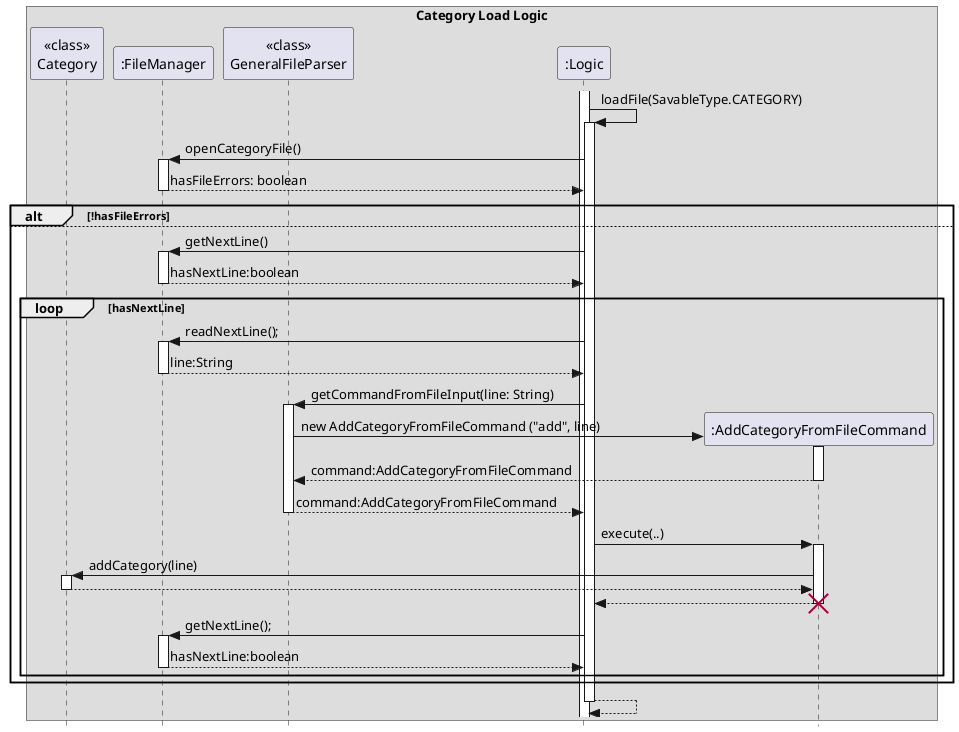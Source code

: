 @startuml
skinparam Style strictuml
box Category Load Logic

participant "<<class>>\nCategory" as category
participant ":FileManager" as fileManager
participant "<<class>>\nGeneralFileParser" as generalFileParser
participant ":Logic" as logic
participant ":AddCategoryFromFileCommand" as AddCategoryFromFileCommand

activate logic
logic -> logic: loadFile(SavableType.CATEGORY)
activate logic
logic -> fileManager: openCategoryFile()
activate fileManager
fileManager -[dashed]-> logic: hasFileErrors: boolean
deactivate fileManager
    alt !hasFileErrors
    else
        logic -> fileManager : getNextLine()
        activate fileManager
        fileManager -[dashed]-> logic : hasNextLine:boolean
        deactivate fileManager
        loop hasNextLine
            logic -> fileManager : readNextLine();
            activate fileManager
            fileManager -[dashed]-> logic : line:String
            deactivate fileManager
            logic -> generalFileParser : getCommandFromFileInput(line: String)
            activate generalFileParser
            create AddCategoryFromFileCommand
            generalFileParser -> AddCategoryFromFileCommand: new AddCategoryFromFileCommand ("add", line)
            activate AddCategoryFromFileCommand
            AddCategoryFromFileCommand --> generalFileParser: command:AddCategoryFromFileCommand
            deactivate AddCategoryFromFileCommand
            generalFileParser --> logic : command:AddCategoryFromFileCommand
            deactivate generalFileParser
            logic -> AddCategoryFromFileCommand : execute(..)
            activate AddCategoryFromFileCommand
            AddCategoryFromFileCommand -> category : addCategory(line)
            activate category
            category -[dashed]-> AddCategoryFromFileCommand
            deactivate
            AddCategoryFromFileCommand -[dashed]-> logic
            deactivate AddCategoryFromFileCommand
            destroy AddCategoryFromFileCommand
            logic -> fileManager : getNextLine();
            activate fileManager
            fileManager -[dashed]-> logic : hasNextLine:boolean
            deactivate fileManager

        end
    end

    logic -[dashed]-> logic
    deactivate logic
end box
@enduml